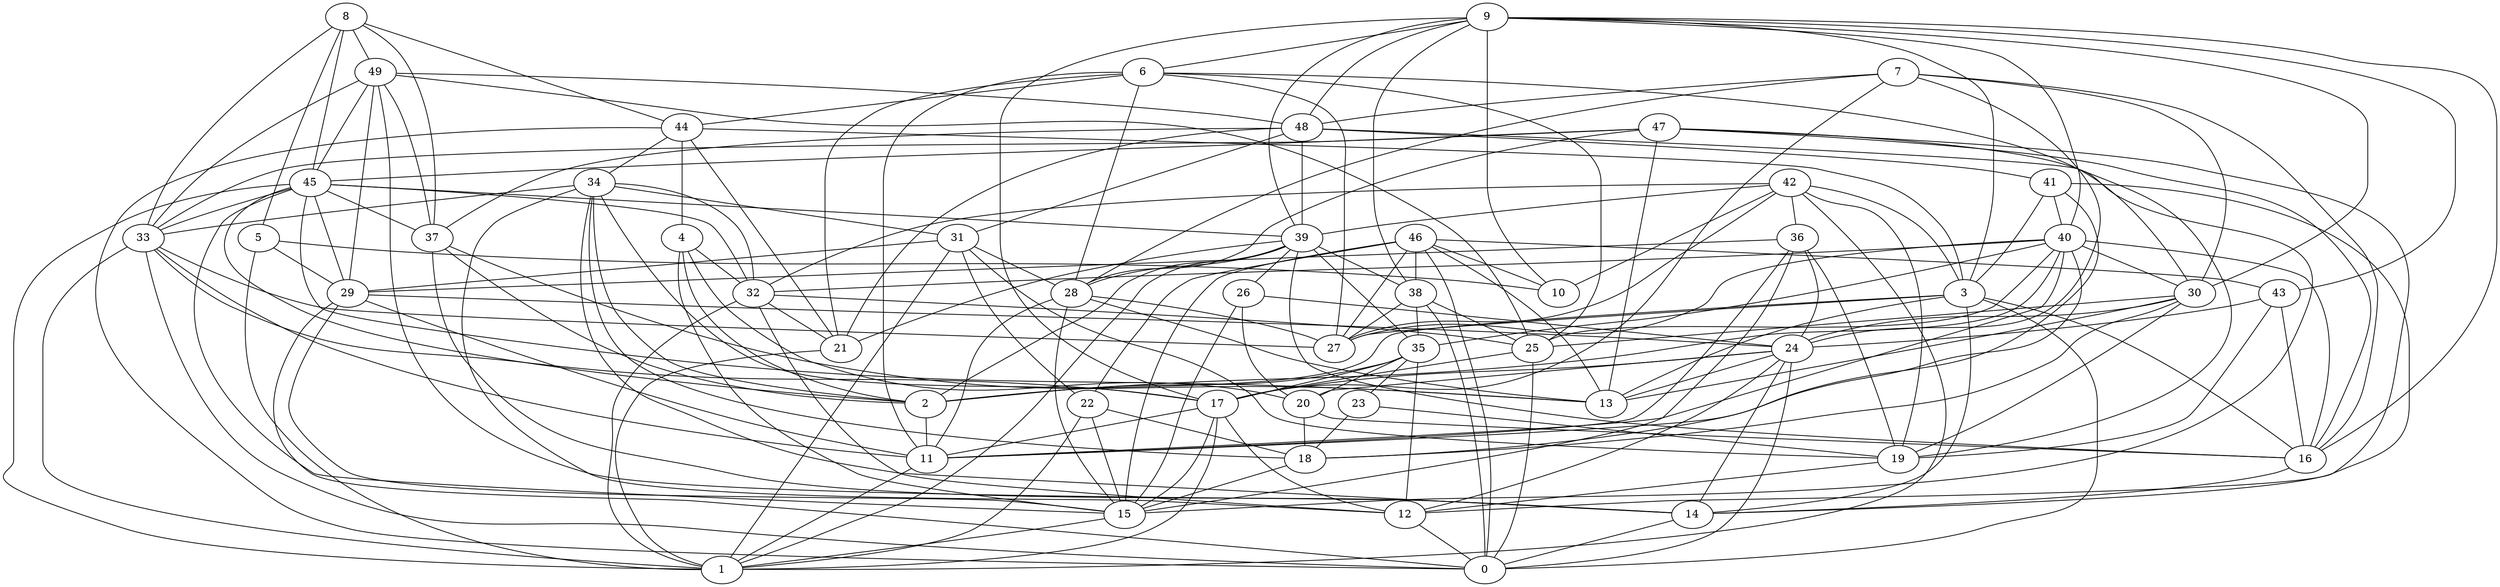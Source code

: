 digraph GG_graph {

subgraph G_graph {
edge [color = black]
"8" -> "5" [dir = none]
"8" -> "37" [dir = none]
"8" -> "44" [dir = none]
"8" -> "33" [dir = none]
"8" -> "45" [dir = none]
"33" -> "0" [dir = none]
"33" -> "1" [dir = none]
"33" -> "17" [dir = none]
"33" -> "27" [dir = none]
"43" -> "16" [dir = none]
"43" -> "19" [dir = none]
"20" -> "16" [dir = none]
"5" -> "10" [dir = none]
"5" -> "29" [dir = none]
"5" -> "1" [dir = none]
"48" -> "41" [dir = none]
"48" -> "39" [dir = none]
"48" -> "31" [dir = none]
"48" -> "15" [dir = none]
"48" -> "37" [dir = none]
"48" -> "21" [dir = none]
"18" -> "15" [dir = none]
"22" -> "15" [dir = none]
"22" -> "1" [dir = none]
"23" -> "18" [dir = none]
"23" -> "19" [dir = none]
"21" -> "1" [dir = none]
"19" -> "12" [dir = none]
"36" -> "15" [dir = none]
"36" -> "29" [dir = none]
"36" -> "19" [dir = none]
"36" -> "11" [dir = none]
"36" -> "24" [dir = none]
"42" -> "10" [dir = none]
"42" -> "39" [dir = none]
"42" -> "27" [dir = none]
"42" -> "1" [dir = none]
"42" -> "19" [dir = none]
"42" -> "36" [dir = none]
"49" -> "48" [dir = none]
"49" -> "25" [dir = none]
"49" -> "29" [dir = none]
"49" -> "14" [dir = none]
"49" -> "37" [dir = none]
"26" -> "15" [dir = none]
"26" -> "20" [dir = none]
"26" -> "24" [dir = none]
"32" -> "21" [dir = none]
"32" -> "25" [dir = none]
"7" -> "16" [dir = none]
"7" -> "30" [dir = none]
"7" -> "48" [dir = none]
"7" -> "28" [dir = none]
"7" -> "17" [dir = none]
"46" -> "22" [dir = none]
"46" -> "27" [dir = none]
"46" -> "38" [dir = none]
"46" -> "10" [dir = none]
"46" -> "15" [dir = none]
"47" -> "28" [dir = none]
"47" -> "45" [dir = none]
"47" -> "16" [dir = none]
"47" -> "12" [dir = none]
"9" -> "30" [dir = none]
"9" -> "43" [dir = none]
"9" -> "16" [dir = none]
"9" -> "3" [dir = none]
"9" -> "48" [dir = none]
"9" -> "17" [dir = none]
"9" -> "6" [dir = none]
"9" -> "40" [dir = none]
"9" -> "10" [dir = none]
"17" -> "11" [dir = none]
"17" -> "12" [dir = none]
"40" -> "18" [dir = none]
"40" -> "32" [dir = none]
"40" -> "16" [dir = none]
"40" -> "27" [dir = none]
"40" -> "2" [dir = none]
"40" -> "35" [dir = none]
"29" -> "15" [dir = none]
"29" -> "11" [dir = none]
"29" -> "24" [dir = none]
"37" -> "2" [dir = none]
"37" -> "14" [dir = none]
"37" -> "13" [dir = none]
"44" -> "21" [dir = none]
"44" -> "4" [dir = none]
"44" -> "0" [dir = none]
"38" -> "27" [dir = none]
"38" -> "0" [dir = none]
"35" -> "12" [dir = none]
"35" -> "23" [dir = none]
"35" -> "20" [dir = none]
"35" -> "17" [dir = none]
"28" -> "27" [dir = none]
"28" -> "11" [dir = none]
"41" -> "40" [dir = none]
"41" -> "14" [dir = none]
"41" -> "3" [dir = none]
"24" -> "17" [dir = none]
"24" -> "13" [dir = none]
"24" -> "12" [dir = none]
"24" -> "14" [dir = none]
"39" -> "38" [dir = none]
"39" -> "1" [dir = none]
"39" -> "16" [dir = none]
"39" -> "35" [dir = none]
"39" -> "26" [dir = none]
"39" -> "21" [dir = none]
"39" -> "28" [dir = none]
"31" -> "1" [dir = none]
"31" -> "19" [dir = none]
"31" -> "22" [dir = none]
"31" -> "28" [dir = none]
"31" -> "29" [dir = none]
"14" -> "0" [dir = none]
"34" -> "14" [dir = none]
"34" -> "33" [dir = none]
"34" -> "32" [dir = none]
"34" -> "18" [dir = none]
"34" -> "2" [dir = none]
"34" -> "31" [dir = none]
"4" -> "20" [dir = none]
"4" -> "32" [dir = none]
"4" -> "15" [dir = none]
"4" -> "2" [dir = none]
"6" -> "11" [dir = none]
"6" -> "21" [dir = none]
"6" -> "27" [dir = none]
"6" -> "30" [dir = none]
"6" -> "44" [dir = none]
"30" -> "24" [dir = none]
"30" -> "19" [dir = none]
"30" -> "18" [dir = none]
"3" -> "2" [dir = none]
"3" -> "16" [dir = none]
"3" -> "0" [dir = none]
"45" -> "13" [dir = none]
"45" -> "32" [dir = none]
"45" -> "37" [dir = none]
"45" -> "2" [dir = none]
"45" -> "1" [dir = none]
"45" -> "15" [dir = none]
"45" -> "29" [dir = none]
"45" -> "39" [dir = none]
"25" -> "17" [dir = none]
"30" -> "25" [dir = none]
"42" -> "3" [dir = none]
"7" -> "24" [dir = none]
"40" -> "25" [dir = none]
"47" -> "19" [dir = none]
"41" -> "11" [dir = none]
"3" -> "13" [dir = none]
"49" -> "45" [dir = none]
"42" -> "32" [dir = none]
"30" -> "13" [dir = none]
"20" -> "18" [dir = none]
"16" -> "14" [dir = none]
"35" -> "2" [dir = none]
"25" -> "0" [dir = none]
"44" -> "34" [dir = none]
"33" -> "11" [dir = none]
"40" -> "30" [dir = none]
"45" -> "33" [dir = none]
"22" -> "18" [dir = none]
"24" -> "0" [dir = none]
"38" -> "25" [dir = none]
"6" -> "25" [dir = none]
"3" -> "14" [dir = none]
"9" -> "39" [dir = none]
"28" -> "13" [dir = none]
"11" -> "1" [dir = none]
"46" -> "13" [dir = none]
"24" -> "20" [dir = none]
"12" -> "0" [dir = none]
"49" -> "33" [dir = none]
"32" -> "1" [dir = none]
"46" -> "43" [dir = none]
"28" -> "15" [dir = none]
"46" -> "0" [dir = none]
"39" -> "2" [dir = none]
"38" -> "35" [dir = none]
"44" -> "3" [dir = none]
"6" -> "28" [dir = none]
"43" -> "24" [dir = none]
"8" -> "49" [dir = none]
"9" -> "38" [dir = none]
"17" -> "15" [dir = none]
"29" -> "0" [dir = none]
"2" -> "11" [dir = none]
"15" -> "1" [dir = none]
"40" -> "11" [dir = none]
"34" -> "12" [dir = none]
"32" -> "12" [dir = none]
"47" -> "33" [dir = none]
"17" -> "1" [dir = none]
"47" -> "13" [dir = none]
"34" -> "17" [dir = none]
"3" -> "27" [dir = none]
}

}
